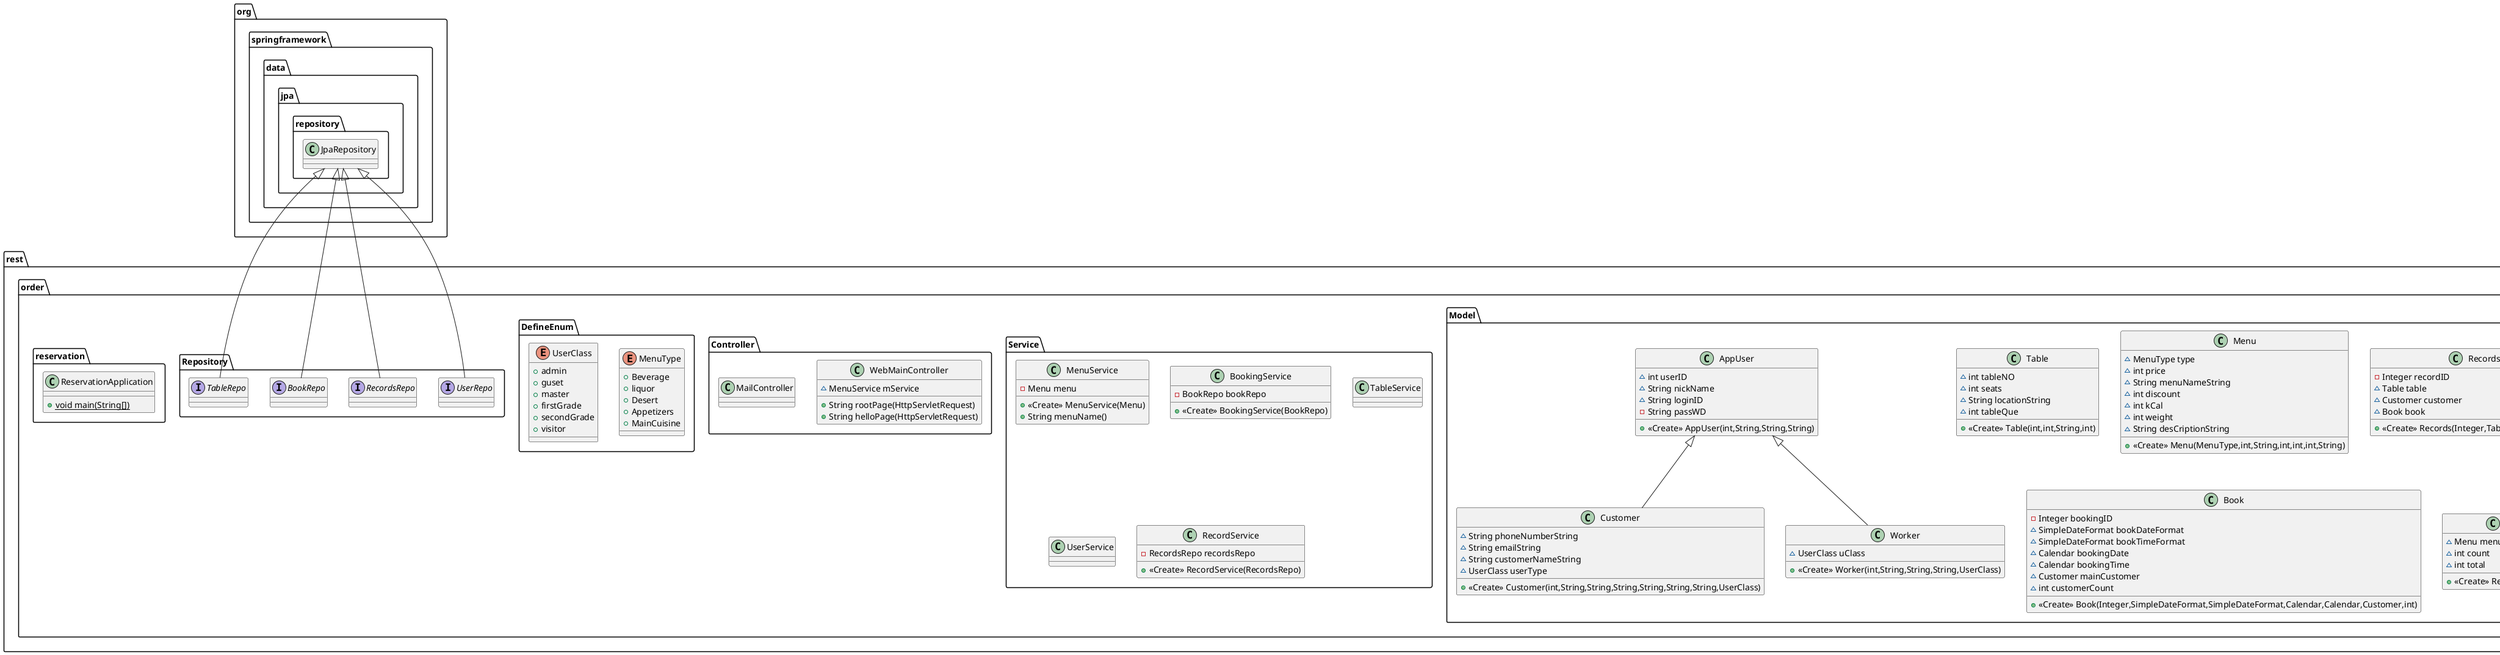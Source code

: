 @startuml
class rest.order.Model.Table {
~ int tableNO
~ int seats
~ String locationString
~ int tableQue
+ <<Create>> Table(int,int,String,int)
}
class rest.order.Service.MenuService {
- Menu menu
+ <<Create>> MenuService(Menu)
+ String menuName()
}
class rest.order.Service.BookingService {
- BookRepo bookRepo
+ <<Create>> BookingService(BookRepo)
}
class rest.order.Controller.WebMainController {
~ MenuService mService
+ String rootPage(HttpServletRequest)
+ String helloPage(HttpServletRequest)
}
class rest.order.Service.TableService {
}
class rest.order.Model.Customer {
~ String phoneNumberString
~ String emailString
~ String customerNameString
~ UserClass userType
+ <<Create>> Customer(int,String,String,String,String,String,String,UserClass)
}
enum rest.order.DefineEnum.MenuType {
+  Beverage
+  liquor
+  Desert
+  Appetizers
+  MainCuisine
}
class rest.order.Model.Menu {
~ MenuType type
~ int price
~ String menuNameString
~ int discount
~ int kCal
~ int weight
~ String desCriptionString
+ <<Create>> Menu(MenuType,int,String,int,int,int,String)
}
class rest.order.Service.UserService {
}
class rest.order.Service.RecordService {
- RecordsRepo recordsRepo
+ <<Create>> RecordService(RecordsRepo)
}
interface rest.order.Repository.UserRepo {
}
class rest.order.Model.Worker {
~ UserClass uClass
+ <<Create>> Worker(int,String,String,String,UserClass)
}
class rest.order.Model.Records {
- Integer recordID
~ Table table
~ Customer customer
~ Book book
+ <<Create>> Records(Integer,Table,Customer,Book)
}
enum rest.order.DefineEnum.UserClass {
+  admin
+  guset
+  master
+  firstGrade
+  secondGrade
+  visitor
}
class rest.order.Model.Book {
- Integer bookingID
~ SimpleDateFormat bookDateFormat
~ SimpleDateFormat bookTimeFormat
~ Calendar bookingDate
~ Calendar bookingTime
~ Customer mainCustomer
~ int customerCount
+ <<Create>> Book(Integer,SimpleDateFormat,SimpleDateFormat,Calendar,Calendar,Customer,int)
}
interface rest.order.Repository.RecordsRepo {
}
class rest.order.Controller.MailController {
}
interface rest.order.Repository.BookRepo {
}
class rest.order.Model.Reciept {
~ Menu menu
~ int count
~ int total
+ <<Create>> Reciept(Menu,int,int)
}
class rest.order.reservation.ReservationApplication {
+ {static} void main(String[])
}
class rest.order.Model.AppUser {
~ int userID
~ String nickName
~ String loginID
- String passWD
+ <<Create>> AppUser(int,String,String,String)
}
interface rest.order.Repository.TableRepo {
}


rest.order.Model.AppUser <|-- rest.order.Model.Customer
org.springframework.data.jpa.repository.JpaRepository <|-- rest.order.Repository.UserRepo
rest.order.Model.AppUser <|-- rest.order.Model.Worker
org.springframework.data.jpa.repository.JpaRepository <|-- rest.order.Repository.RecordsRepo
org.springframework.data.jpa.repository.JpaRepository <|-- rest.order.Repository.BookRepo
org.springframework.data.jpa.repository.JpaRepository <|-- rest.order.Repository.TableRepo
@enduml